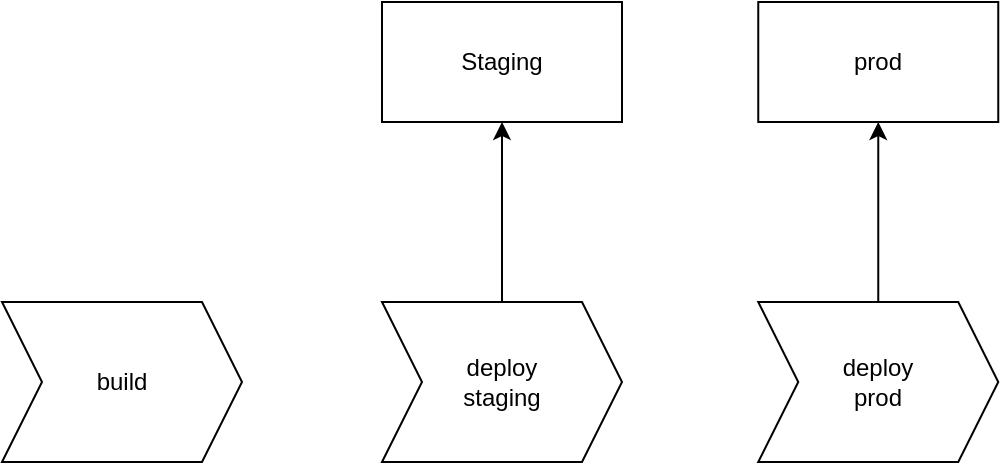 <mxfile version="21.2.1" type="device">
  <diagram name="Page-1" id="dn6SCQYQpKd5RPx05TAc">
    <mxGraphModel dx="880" dy="546" grid="0" gridSize="10" guides="1" tooltips="1" connect="1" arrows="1" fold="1" page="1" pageScale="1" pageWidth="850" pageHeight="1100" math="0" shadow="0">
      <root>
        <mxCell id="0" />
        <mxCell id="1" parent="0" />
        <mxCell id="0pfbMOOKqHxQXELKYudj-1" value="build" style="shape=step;perimeter=stepPerimeter;whiteSpace=wrap;html=1;fixedSize=1;" parent="1" vertex="1">
          <mxGeometry x="60" y="190" width="120" height="80" as="geometry" />
        </mxCell>
        <mxCell id="0pfbMOOKqHxQXELKYudj-6" style="edgeStyle=orthogonalEdgeStyle;rounded=0;orthogonalLoop=1;jettySize=auto;html=1;" parent="1" source="0pfbMOOKqHxQXELKYudj-2" target="0pfbMOOKqHxQXELKYudj-4" edge="1">
          <mxGeometry relative="1" as="geometry" />
        </mxCell>
        <mxCell id="0pfbMOOKqHxQXELKYudj-2" value="deploy &lt;br&gt;staging" style="shape=step;perimeter=stepPerimeter;whiteSpace=wrap;html=1;fixedSize=1;" parent="1" vertex="1">
          <mxGeometry x="250" y="190" width="120" height="80" as="geometry" />
        </mxCell>
        <mxCell id="0pfbMOOKqHxQXELKYudj-7" style="edgeStyle=orthogonalEdgeStyle;rounded=0;orthogonalLoop=1;jettySize=auto;html=1;" parent="1" source="0pfbMOOKqHxQXELKYudj-3" target="0pfbMOOKqHxQXELKYudj-5" edge="1">
          <mxGeometry relative="1" as="geometry" />
        </mxCell>
        <mxCell id="0pfbMOOKqHxQXELKYudj-3" value="deploy &lt;br&gt;prod" style="shape=step;perimeter=stepPerimeter;whiteSpace=wrap;html=1;fixedSize=1;" parent="1" vertex="1">
          <mxGeometry x="438.13" y="190" width="120" height="80" as="geometry" />
        </mxCell>
        <mxCell id="0pfbMOOKqHxQXELKYudj-4" value="Staging" style="rounded=0;whiteSpace=wrap;html=1;" parent="1" vertex="1">
          <mxGeometry x="250" y="40" width="120" height="60" as="geometry" />
        </mxCell>
        <mxCell id="0pfbMOOKqHxQXELKYudj-5" value="prod" style="rounded=0;whiteSpace=wrap;html=1;" parent="1" vertex="1">
          <mxGeometry x="438.13" y="40" width="120" height="60" as="geometry" />
        </mxCell>
      </root>
    </mxGraphModel>
  </diagram>
</mxfile>

